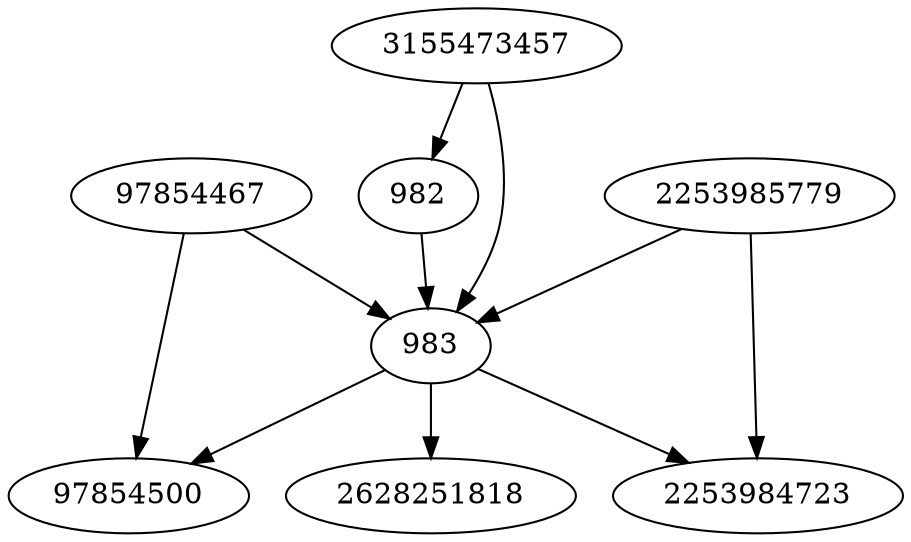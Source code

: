 strict digraph  {
97854467;
97854500;
2628251818;
3155473457;
2253985779;
2253984723;
982;
983;
97854467 -> 97854500;
97854467 -> 983;
3155473457 -> 982;
3155473457 -> 983;
2253985779 -> 983;
2253985779 -> 2253984723;
982 -> 983;
983 -> 2628251818;
983 -> 2253984723;
983 -> 97854500;
}
